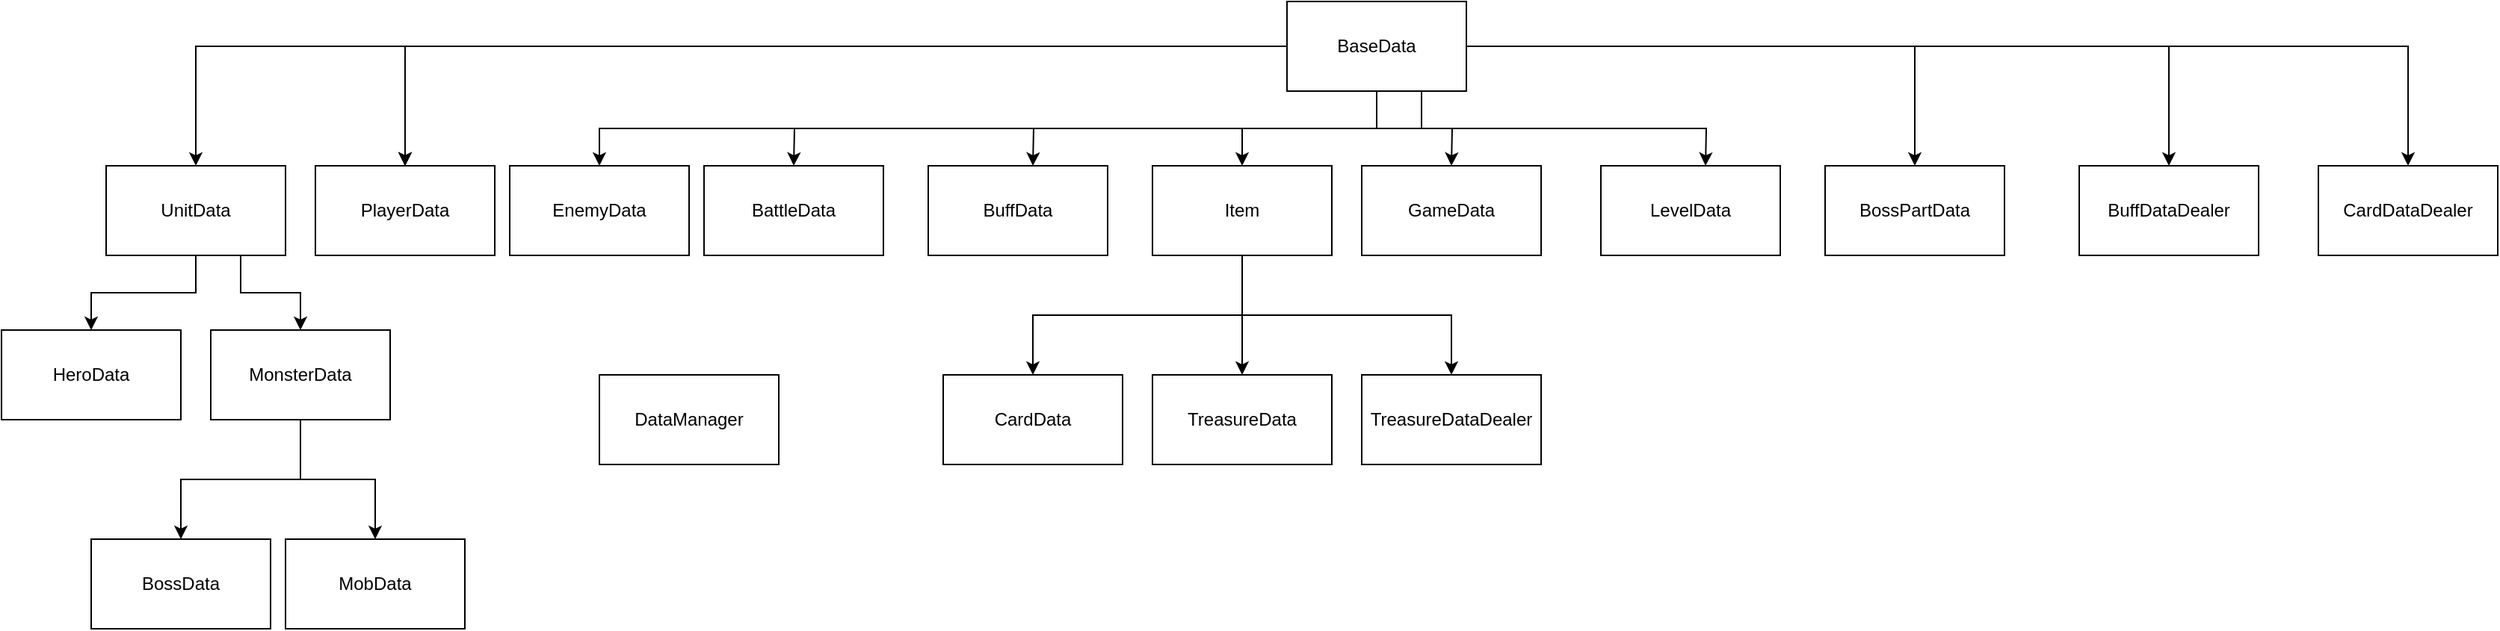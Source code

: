 <mxfile version="28.2.8">
  <diagram id="C5RBs43oDa-KdzZeNtuy" name="Page-1">
    <mxGraphModel dx="2066" dy="1111" grid="1" gridSize="10" guides="1" tooltips="1" connect="1" arrows="1" fold="1" page="1" pageScale="1" pageWidth="2000" pageHeight="1169" math="0" shadow="0">
      <root>
        <mxCell id="WIyWlLk6GJQsqaUBKTNV-0" />
        <mxCell id="WIyWlLk6GJQsqaUBKTNV-1" parent="WIyWlLk6GJQsqaUBKTNV-0" />
        <mxCell id="S_AL6ZiSJpHqSD9SIXGw-2" style="edgeStyle=orthogonalEdgeStyle;rounded=0;orthogonalLoop=1;jettySize=auto;html=1;entryX=0.5;entryY=0;entryDx=0;entryDy=0;" parent="WIyWlLk6GJQsqaUBKTNV-1" source="S_AL6ZiSJpHqSD9SIXGw-0" target="S_AL6ZiSJpHqSD9SIXGw-1" edge="1">
          <mxGeometry relative="1" as="geometry" />
        </mxCell>
        <mxCell id="S_AL6ZiSJpHqSD9SIXGw-12" value="" style="edgeStyle=orthogonalEdgeStyle;rounded=0;orthogonalLoop=1;jettySize=auto;html=1;" parent="WIyWlLk6GJQsqaUBKTNV-1" source="S_AL6ZiSJpHqSD9SIXGw-0" target="S_AL6ZiSJpHqSD9SIXGw-11" edge="1">
          <mxGeometry relative="1" as="geometry" />
        </mxCell>
        <mxCell id="S_AL6ZiSJpHqSD9SIXGw-15" value="" style="edgeStyle=orthogonalEdgeStyle;rounded=0;orthogonalLoop=1;jettySize=auto;html=1;" parent="WIyWlLk6GJQsqaUBKTNV-1" source="S_AL6ZiSJpHqSD9SIXGw-0" target="S_AL6ZiSJpHqSD9SIXGw-11" edge="1">
          <mxGeometry relative="1" as="geometry" />
        </mxCell>
        <mxCell id="S_AL6ZiSJpHqSD9SIXGw-17" value="" style="edgeStyle=orthogonalEdgeStyle;rounded=0;orthogonalLoop=1;jettySize=auto;html=1;" parent="WIyWlLk6GJQsqaUBKTNV-1" source="S_AL6ZiSJpHqSD9SIXGw-0" target="S_AL6ZiSJpHqSD9SIXGw-11" edge="1">
          <mxGeometry relative="1" as="geometry" />
        </mxCell>
        <mxCell id="S_AL6ZiSJpHqSD9SIXGw-18" style="edgeStyle=orthogonalEdgeStyle;rounded=0;orthogonalLoop=1;jettySize=auto;html=1;exitX=0.75;exitY=1;exitDx=0;exitDy=0;" parent="WIyWlLk6GJQsqaUBKTNV-1" source="S_AL6ZiSJpHqSD9SIXGw-0" target="S_AL6ZiSJpHqSD9SIXGw-19" edge="1">
          <mxGeometry relative="1" as="geometry">
            <mxPoint x="450" y="120" as="targetPoint" />
          </mxGeometry>
        </mxCell>
        <mxCell id="S_AL6ZiSJpHqSD9SIXGw-20" style="edgeStyle=orthogonalEdgeStyle;rounded=0;orthogonalLoop=1;jettySize=auto;html=1;exitX=0.75;exitY=1;exitDx=0;exitDy=0;" parent="WIyWlLk6GJQsqaUBKTNV-1" source="S_AL6ZiSJpHqSD9SIXGw-0" edge="1">
          <mxGeometry relative="1" as="geometry">
            <mxPoint x="580" y="120" as="targetPoint" />
          </mxGeometry>
        </mxCell>
        <mxCell id="S_AL6ZiSJpHqSD9SIXGw-22" style="edgeStyle=orthogonalEdgeStyle;rounded=0;orthogonalLoop=1;jettySize=auto;html=1;exitX=0.75;exitY=1;exitDx=0;exitDy=0;" parent="WIyWlLk6GJQsqaUBKTNV-1" source="S_AL6ZiSJpHqSD9SIXGw-0" edge="1">
          <mxGeometry relative="1" as="geometry">
            <mxPoint x="740" y="120" as="targetPoint" />
          </mxGeometry>
        </mxCell>
        <mxCell id="S_AL6ZiSJpHqSD9SIXGw-27" style="edgeStyle=orthogonalEdgeStyle;rounded=0;orthogonalLoop=1;jettySize=auto;html=1;" parent="WIyWlLk6GJQsqaUBKTNV-1" source="S_AL6ZiSJpHqSD9SIXGw-0" edge="1">
          <mxGeometry relative="1" as="geometry">
            <mxPoint x="1020" y="120" as="targetPoint" />
          </mxGeometry>
        </mxCell>
        <mxCell id="S_AL6ZiSJpHqSD9SIXGw-29" style="edgeStyle=orthogonalEdgeStyle;rounded=0;orthogonalLoop=1;jettySize=auto;html=1;exitX=0.75;exitY=1;exitDx=0;exitDy=0;" parent="WIyWlLk6GJQsqaUBKTNV-1" source="S_AL6ZiSJpHqSD9SIXGw-0" edge="1">
          <mxGeometry relative="1" as="geometry">
            <mxPoint x="1190" y="120" as="targetPoint" />
          </mxGeometry>
        </mxCell>
        <mxCell id="S_AL6ZiSJpHqSD9SIXGw-31" style="edgeStyle=orthogonalEdgeStyle;rounded=0;orthogonalLoop=1;jettySize=auto;html=1;entryX=0.5;entryY=0;entryDx=0;entryDy=0;" parent="WIyWlLk6GJQsqaUBKTNV-1" source="S_AL6ZiSJpHqSD9SIXGw-0" target="S_AL6ZiSJpHqSD9SIXGw-32" edge="1">
          <mxGeometry relative="1" as="geometry">
            <mxPoint x="1360" y="120" as="targetPoint" />
          </mxGeometry>
        </mxCell>
        <mxCell id="XL8KVwqwtBIXgalrL8h4-0" style="edgeStyle=orthogonalEdgeStyle;rounded=0;orthogonalLoop=1;jettySize=auto;html=1;" parent="WIyWlLk6GJQsqaUBKTNV-1" source="S_AL6ZiSJpHqSD9SIXGw-0" target="XL8KVwqwtBIXgalrL8h4-1" edge="1">
          <mxGeometry relative="1" as="geometry">
            <mxPoint x="1500" y="120" as="targetPoint" />
          </mxGeometry>
        </mxCell>
        <mxCell id="XL8KVwqwtBIXgalrL8h4-6" style="edgeStyle=orthogonalEdgeStyle;rounded=0;orthogonalLoop=1;jettySize=auto;html=1;exitX=0.5;exitY=1;exitDx=0;exitDy=0;entryX=0.5;entryY=0;entryDx=0;entryDy=0;" parent="WIyWlLk6GJQsqaUBKTNV-1" source="S_AL6ZiSJpHqSD9SIXGw-0" target="XL8KVwqwtBIXgalrL8h4-7" edge="1">
          <mxGeometry relative="1" as="geometry">
            <mxPoint x="970" y="220" as="targetPoint" />
          </mxGeometry>
        </mxCell>
        <mxCell id="Tkj-nu81IUMY8wFwNAfT-4" style="edgeStyle=orthogonalEdgeStyle;rounded=0;orthogonalLoop=1;jettySize=auto;html=1;exitX=1;exitY=0.5;exitDx=0;exitDy=0;entryX=0.5;entryY=0;entryDx=0;entryDy=0;" edge="1" parent="WIyWlLk6GJQsqaUBKTNV-1" source="S_AL6ZiSJpHqSD9SIXGw-0" target="Tkj-nu81IUMY8wFwNAfT-5">
          <mxGeometry relative="1" as="geometry">
            <mxPoint x="1710" y="120" as="targetPoint" />
          </mxGeometry>
        </mxCell>
        <mxCell id="S_AL6ZiSJpHqSD9SIXGw-0" value="BaseData" style="rounded=0;whiteSpace=wrap;html=1;" parent="WIyWlLk6GJQsqaUBKTNV-1" vertex="1">
          <mxGeometry x="910" y="10" width="120" height="60" as="geometry" />
        </mxCell>
        <mxCell id="S_AL6ZiSJpHqSD9SIXGw-5" style="edgeStyle=orthogonalEdgeStyle;rounded=0;orthogonalLoop=1;jettySize=auto;html=1;exitX=0.5;exitY=1;exitDx=0;exitDy=0;entryX=0.5;entryY=0;entryDx=0;entryDy=0;" parent="WIyWlLk6GJQsqaUBKTNV-1" source="S_AL6ZiSJpHqSD9SIXGw-1" target="S_AL6ZiSJpHqSD9SIXGw-3" edge="1">
          <mxGeometry relative="1" as="geometry" />
        </mxCell>
        <mxCell id="S_AL6ZiSJpHqSD9SIXGw-6" style="edgeStyle=orthogonalEdgeStyle;rounded=0;orthogonalLoop=1;jettySize=auto;html=1;exitX=0.75;exitY=1;exitDx=0;exitDy=0;" parent="WIyWlLk6GJQsqaUBKTNV-1" source="S_AL6ZiSJpHqSD9SIXGw-1" target="S_AL6ZiSJpHqSD9SIXGw-4" edge="1">
          <mxGeometry relative="1" as="geometry" />
        </mxCell>
        <mxCell id="S_AL6ZiSJpHqSD9SIXGw-1" value="UnitData" style="rounded=0;whiteSpace=wrap;html=1;" parent="WIyWlLk6GJQsqaUBKTNV-1" vertex="1">
          <mxGeometry x="120" y="120" width="120" height="60" as="geometry" />
        </mxCell>
        <mxCell id="S_AL6ZiSJpHqSD9SIXGw-3" value="HeroData" style="rounded=0;whiteSpace=wrap;html=1;" parent="WIyWlLk6GJQsqaUBKTNV-1" vertex="1">
          <mxGeometry x="50" y="230" width="120" height="60" as="geometry" />
        </mxCell>
        <mxCell id="S_AL6ZiSJpHqSD9SIXGw-8" value="" style="edgeStyle=orthogonalEdgeStyle;rounded=0;orthogonalLoop=1;jettySize=auto;html=1;" parent="WIyWlLk6GJQsqaUBKTNV-1" source="S_AL6ZiSJpHqSD9SIXGw-4" target="S_AL6ZiSJpHqSD9SIXGw-7" edge="1">
          <mxGeometry relative="1" as="geometry" />
        </mxCell>
        <mxCell id="S_AL6ZiSJpHqSD9SIXGw-9" style="edgeStyle=orthogonalEdgeStyle;rounded=0;orthogonalLoop=1;jettySize=auto;html=1;entryX=0.5;entryY=0;entryDx=0;entryDy=0;" parent="WIyWlLk6GJQsqaUBKTNV-1" source="S_AL6ZiSJpHqSD9SIXGw-4" target="S_AL6ZiSJpHqSD9SIXGw-10" edge="1">
          <mxGeometry relative="1" as="geometry">
            <mxPoint x="300" y="370" as="targetPoint" />
          </mxGeometry>
        </mxCell>
        <mxCell id="S_AL6ZiSJpHqSD9SIXGw-4" value="MonsterData" style="rounded=0;whiteSpace=wrap;html=1;" parent="WIyWlLk6GJQsqaUBKTNV-1" vertex="1">
          <mxGeometry x="190" y="230" width="120" height="60" as="geometry" />
        </mxCell>
        <mxCell id="S_AL6ZiSJpHqSD9SIXGw-7" value="BossData" style="rounded=0;whiteSpace=wrap;html=1;" parent="WIyWlLk6GJQsqaUBKTNV-1" vertex="1">
          <mxGeometry x="110" y="370" width="120" height="60" as="geometry" />
        </mxCell>
        <mxCell id="S_AL6ZiSJpHqSD9SIXGw-10" value="MobData" style="rounded=0;whiteSpace=wrap;html=1;" parent="WIyWlLk6GJQsqaUBKTNV-1" vertex="1">
          <mxGeometry x="240" y="370" width="120" height="60" as="geometry" />
        </mxCell>
        <mxCell id="S_AL6ZiSJpHqSD9SIXGw-11" value="PlayerData" style="rounded=0;whiteSpace=wrap;html=1;" parent="WIyWlLk6GJQsqaUBKTNV-1" vertex="1">
          <mxGeometry x="260" y="120" width="120" height="60" as="geometry" />
        </mxCell>
        <mxCell id="S_AL6ZiSJpHqSD9SIXGw-19" value="EnemyData" style="rounded=0;whiteSpace=wrap;html=1;" parent="WIyWlLk6GJQsqaUBKTNV-1" vertex="1">
          <mxGeometry x="390" y="120" width="120" height="60" as="geometry" />
        </mxCell>
        <mxCell id="S_AL6ZiSJpHqSD9SIXGw-21" value="BattleData" style="rounded=0;whiteSpace=wrap;html=1;" parent="WIyWlLk6GJQsqaUBKTNV-1" vertex="1">
          <mxGeometry x="520" y="120" width="120" height="60" as="geometry" />
        </mxCell>
        <mxCell id="S_AL6ZiSJpHqSD9SIXGw-23" value="BuffData" style="rounded=0;whiteSpace=wrap;html=1;" parent="WIyWlLk6GJQsqaUBKTNV-1" vertex="1">
          <mxGeometry x="670" y="120" width="120" height="60" as="geometry" />
        </mxCell>
        <mxCell id="S_AL6ZiSJpHqSD9SIXGw-25" value="CardData" style="rounded=0;whiteSpace=wrap;html=1;" parent="WIyWlLk6GJQsqaUBKTNV-1" vertex="1">
          <mxGeometry x="680" y="260" width="120" height="60" as="geometry" />
        </mxCell>
        <mxCell id="S_AL6ZiSJpHqSD9SIXGw-28" value="GameData" style="rounded=0;whiteSpace=wrap;html=1;" parent="WIyWlLk6GJQsqaUBKTNV-1" vertex="1">
          <mxGeometry x="960" y="120" width="120" height="60" as="geometry" />
        </mxCell>
        <mxCell id="S_AL6ZiSJpHqSD9SIXGw-30" value="LevelData" style="rounded=0;whiteSpace=wrap;html=1;" parent="WIyWlLk6GJQsqaUBKTNV-1" vertex="1">
          <mxGeometry x="1120" y="120" width="120" height="60" as="geometry" />
        </mxCell>
        <mxCell id="S_AL6ZiSJpHqSD9SIXGw-32" value="BossPartData" style="rounded=0;whiteSpace=wrap;html=1;" parent="WIyWlLk6GJQsqaUBKTNV-1" vertex="1">
          <mxGeometry x="1270" y="120" width="120" height="60" as="geometry" />
        </mxCell>
        <mxCell id="S_AL6ZiSJpHqSD9SIXGw-33" value="DataManager" style="rounded=0;whiteSpace=wrap;html=1;" parent="WIyWlLk6GJQsqaUBKTNV-1" vertex="1">
          <mxGeometry x="450" y="260" width="120" height="60" as="geometry" />
        </mxCell>
        <mxCell id="XL8KVwqwtBIXgalrL8h4-1" value="BuffDataDealer" style="rounded=0;whiteSpace=wrap;html=1;" parent="WIyWlLk6GJQsqaUBKTNV-1" vertex="1">
          <mxGeometry x="1440" y="120" width="120" height="60" as="geometry" />
        </mxCell>
        <mxCell id="XL8KVwqwtBIXgalrL8h4-3" value="TreasureData" style="rounded=0;whiteSpace=wrap;html=1;" parent="WIyWlLk6GJQsqaUBKTNV-1" vertex="1">
          <mxGeometry x="820" y="260" width="120" height="60" as="geometry" />
        </mxCell>
        <mxCell id="XL8KVwqwtBIXgalrL8h4-5" value="TreasureDataDealer" style="rounded=0;whiteSpace=wrap;html=1;" parent="WIyWlLk6GJQsqaUBKTNV-1" vertex="1">
          <mxGeometry x="960" y="260" width="120" height="60" as="geometry" />
        </mxCell>
        <mxCell id="XL8KVwqwtBIXgalrL8h4-9" style="edgeStyle=orthogonalEdgeStyle;rounded=0;orthogonalLoop=1;jettySize=auto;html=1;exitX=0.5;exitY=1;exitDx=0;exitDy=0;" parent="WIyWlLk6GJQsqaUBKTNV-1" source="XL8KVwqwtBIXgalrL8h4-7" target="XL8KVwqwtBIXgalrL8h4-3" edge="1">
          <mxGeometry relative="1" as="geometry" />
        </mxCell>
        <mxCell id="XL8KVwqwtBIXgalrL8h4-10" style="edgeStyle=orthogonalEdgeStyle;rounded=0;orthogonalLoop=1;jettySize=auto;html=1;exitX=0.5;exitY=1;exitDx=0;exitDy=0;" parent="WIyWlLk6GJQsqaUBKTNV-1" source="XL8KVwqwtBIXgalrL8h4-7" target="XL8KVwqwtBIXgalrL8h4-5" edge="1">
          <mxGeometry relative="1" as="geometry" />
        </mxCell>
        <mxCell id="XL8KVwqwtBIXgalrL8h4-11" style="edgeStyle=orthogonalEdgeStyle;rounded=0;orthogonalLoop=1;jettySize=auto;html=1;exitX=0.5;exitY=1;exitDx=0;exitDy=0;" parent="WIyWlLk6GJQsqaUBKTNV-1" source="XL8KVwqwtBIXgalrL8h4-7" target="S_AL6ZiSJpHqSD9SIXGw-25" edge="1">
          <mxGeometry relative="1" as="geometry" />
        </mxCell>
        <mxCell id="XL8KVwqwtBIXgalrL8h4-7" value="Item" style="rounded=0;whiteSpace=wrap;html=1;" parent="WIyWlLk6GJQsqaUBKTNV-1" vertex="1">
          <mxGeometry x="820" y="120" width="120" height="60" as="geometry" />
        </mxCell>
        <mxCell id="Tkj-nu81IUMY8wFwNAfT-5" value="CardDataDealer" style="rounded=0;whiteSpace=wrap;html=1;" vertex="1" parent="WIyWlLk6GJQsqaUBKTNV-1">
          <mxGeometry x="1600" y="120" width="120" height="60" as="geometry" />
        </mxCell>
      </root>
    </mxGraphModel>
  </diagram>
</mxfile>
